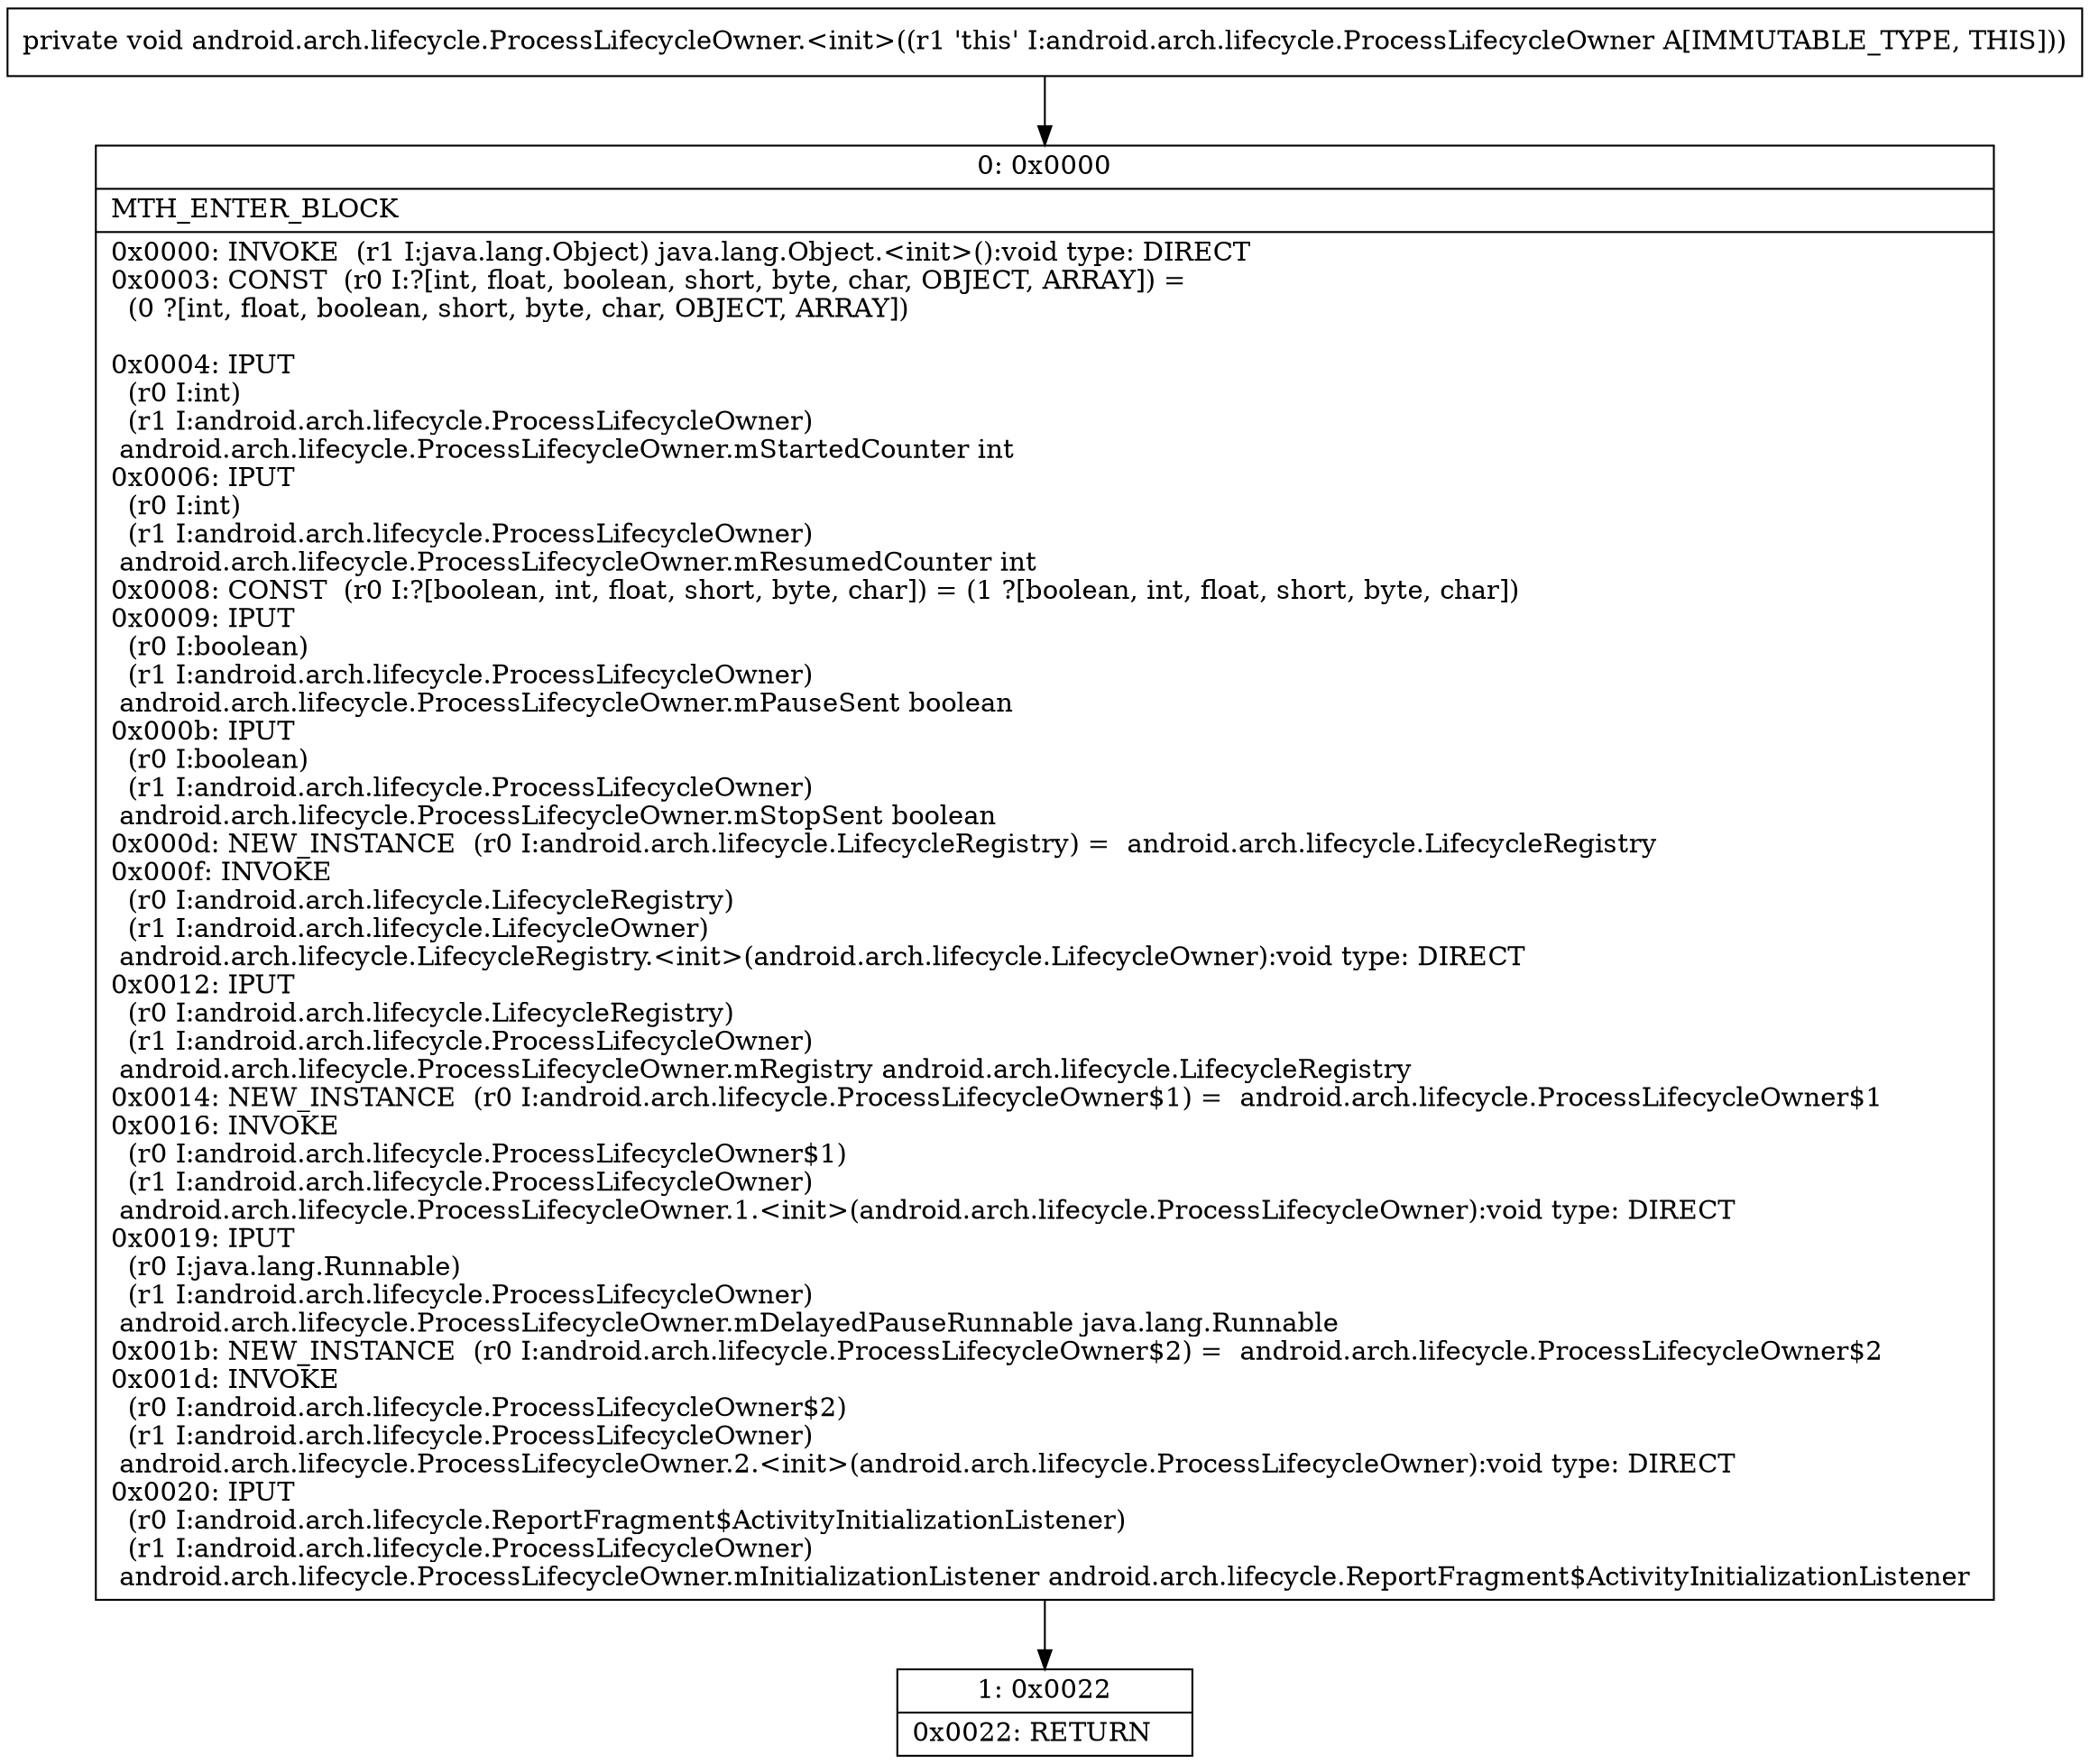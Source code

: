 digraph "CFG forandroid.arch.lifecycle.ProcessLifecycleOwner.\<init\>()V" {
Node_0 [shape=record,label="{0\:\ 0x0000|MTH_ENTER_BLOCK\l|0x0000: INVOKE  (r1 I:java.lang.Object) java.lang.Object.\<init\>():void type: DIRECT \l0x0003: CONST  (r0 I:?[int, float, boolean, short, byte, char, OBJECT, ARRAY]) = \l  (0 ?[int, float, boolean, short, byte, char, OBJECT, ARRAY])\l \l0x0004: IPUT  \l  (r0 I:int)\l  (r1 I:android.arch.lifecycle.ProcessLifecycleOwner)\l android.arch.lifecycle.ProcessLifecycleOwner.mStartedCounter int \l0x0006: IPUT  \l  (r0 I:int)\l  (r1 I:android.arch.lifecycle.ProcessLifecycleOwner)\l android.arch.lifecycle.ProcessLifecycleOwner.mResumedCounter int \l0x0008: CONST  (r0 I:?[boolean, int, float, short, byte, char]) = (1 ?[boolean, int, float, short, byte, char]) \l0x0009: IPUT  \l  (r0 I:boolean)\l  (r1 I:android.arch.lifecycle.ProcessLifecycleOwner)\l android.arch.lifecycle.ProcessLifecycleOwner.mPauseSent boolean \l0x000b: IPUT  \l  (r0 I:boolean)\l  (r1 I:android.arch.lifecycle.ProcessLifecycleOwner)\l android.arch.lifecycle.ProcessLifecycleOwner.mStopSent boolean \l0x000d: NEW_INSTANCE  (r0 I:android.arch.lifecycle.LifecycleRegistry) =  android.arch.lifecycle.LifecycleRegistry \l0x000f: INVOKE  \l  (r0 I:android.arch.lifecycle.LifecycleRegistry)\l  (r1 I:android.arch.lifecycle.LifecycleOwner)\l android.arch.lifecycle.LifecycleRegistry.\<init\>(android.arch.lifecycle.LifecycleOwner):void type: DIRECT \l0x0012: IPUT  \l  (r0 I:android.arch.lifecycle.LifecycleRegistry)\l  (r1 I:android.arch.lifecycle.ProcessLifecycleOwner)\l android.arch.lifecycle.ProcessLifecycleOwner.mRegistry android.arch.lifecycle.LifecycleRegistry \l0x0014: NEW_INSTANCE  (r0 I:android.arch.lifecycle.ProcessLifecycleOwner$1) =  android.arch.lifecycle.ProcessLifecycleOwner$1 \l0x0016: INVOKE  \l  (r0 I:android.arch.lifecycle.ProcessLifecycleOwner$1)\l  (r1 I:android.arch.lifecycle.ProcessLifecycleOwner)\l android.arch.lifecycle.ProcessLifecycleOwner.1.\<init\>(android.arch.lifecycle.ProcessLifecycleOwner):void type: DIRECT \l0x0019: IPUT  \l  (r0 I:java.lang.Runnable)\l  (r1 I:android.arch.lifecycle.ProcessLifecycleOwner)\l android.arch.lifecycle.ProcessLifecycleOwner.mDelayedPauseRunnable java.lang.Runnable \l0x001b: NEW_INSTANCE  (r0 I:android.arch.lifecycle.ProcessLifecycleOwner$2) =  android.arch.lifecycle.ProcessLifecycleOwner$2 \l0x001d: INVOKE  \l  (r0 I:android.arch.lifecycle.ProcessLifecycleOwner$2)\l  (r1 I:android.arch.lifecycle.ProcessLifecycleOwner)\l android.arch.lifecycle.ProcessLifecycleOwner.2.\<init\>(android.arch.lifecycle.ProcessLifecycleOwner):void type: DIRECT \l0x0020: IPUT  \l  (r0 I:android.arch.lifecycle.ReportFragment$ActivityInitializationListener)\l  (r1 I:android.arch.lifecycle.ProcessLifecycleOwner)\l android.arch.lifecycle.ProcessLifecycleOwner.mInitializationListener android.arch.lifecycle.ReportFragment$ActivityInitializationListener \l}"];
Node_1 [shape=record,label="{1\:\ 0x0022|0x0022: RETURN   \l}"];
MethodNode[shape=record,label="{private void android.arch.lifecycle.ProcessLifecycleOwner.\<init\>((r1 'this' I:android.arch.lifecycle.ProcessLifecycleOwner A[IMMUTABLE_TYPE, THIS])) }"];
MethodNode -> Node_0;
Node_0 -> Node_1;
}

